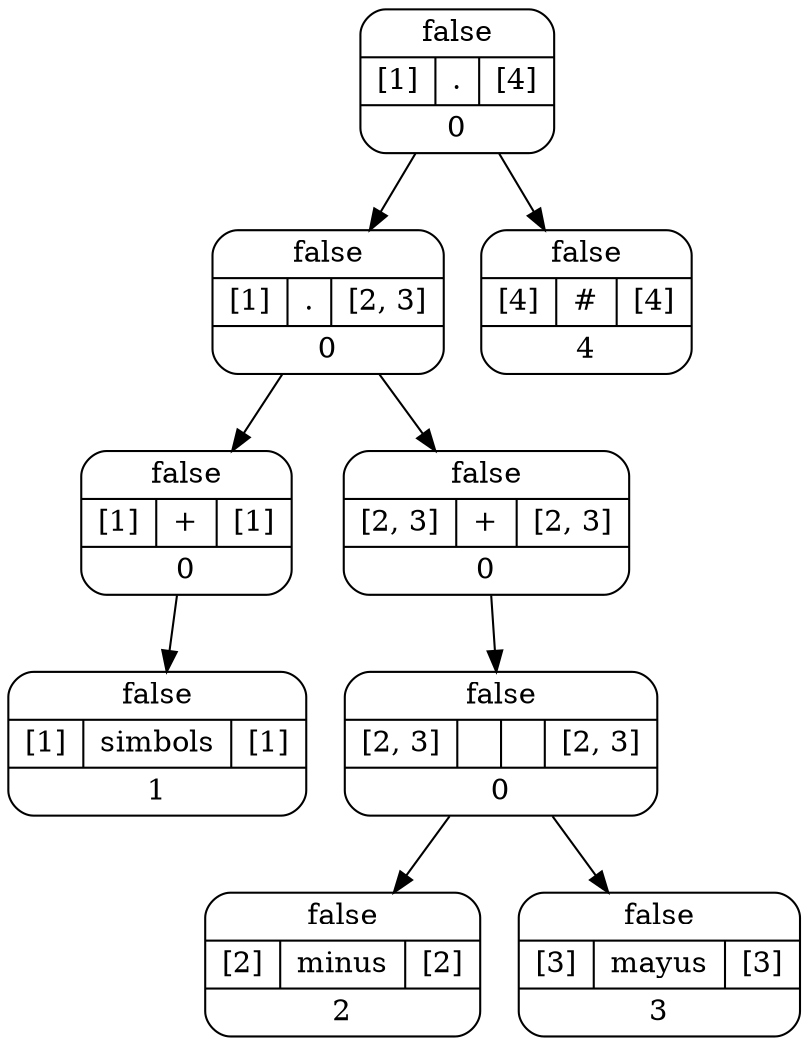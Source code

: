 digraph Arbol_Sintactico{

 node[style=rounded shape=record]
node0[label = "{false|{[1]|.|[4]}|0}"];
node0 -> node00
node00[label = "{false|{[1]|.|[2, 3]}|0}"];
node00 -> node000
node000[label = "{false|{[1]|+|[1]}|0}"];
node000 -> node0000
node0000[label = "{false|{[1]|simbols|[1]}|1}"];
node00 -> node001
node001[label = "{false|{[2, 3]|+|[2, 3]}|0}"];
node001 -> node0010
node0010[label = "{false|{[2, 3]|||[2, 3]}|0}"];
node0010 -> node00100
node00100[label = "{false|{[2]|minus|[2]}|2}"];
node0010 -> node00101
node00101[label = "{false|{[3]|mayus|[3]}|3}"];
node0 -> node01
node01[label = "{false|{[4]|#|[4]}|4}"];


}
